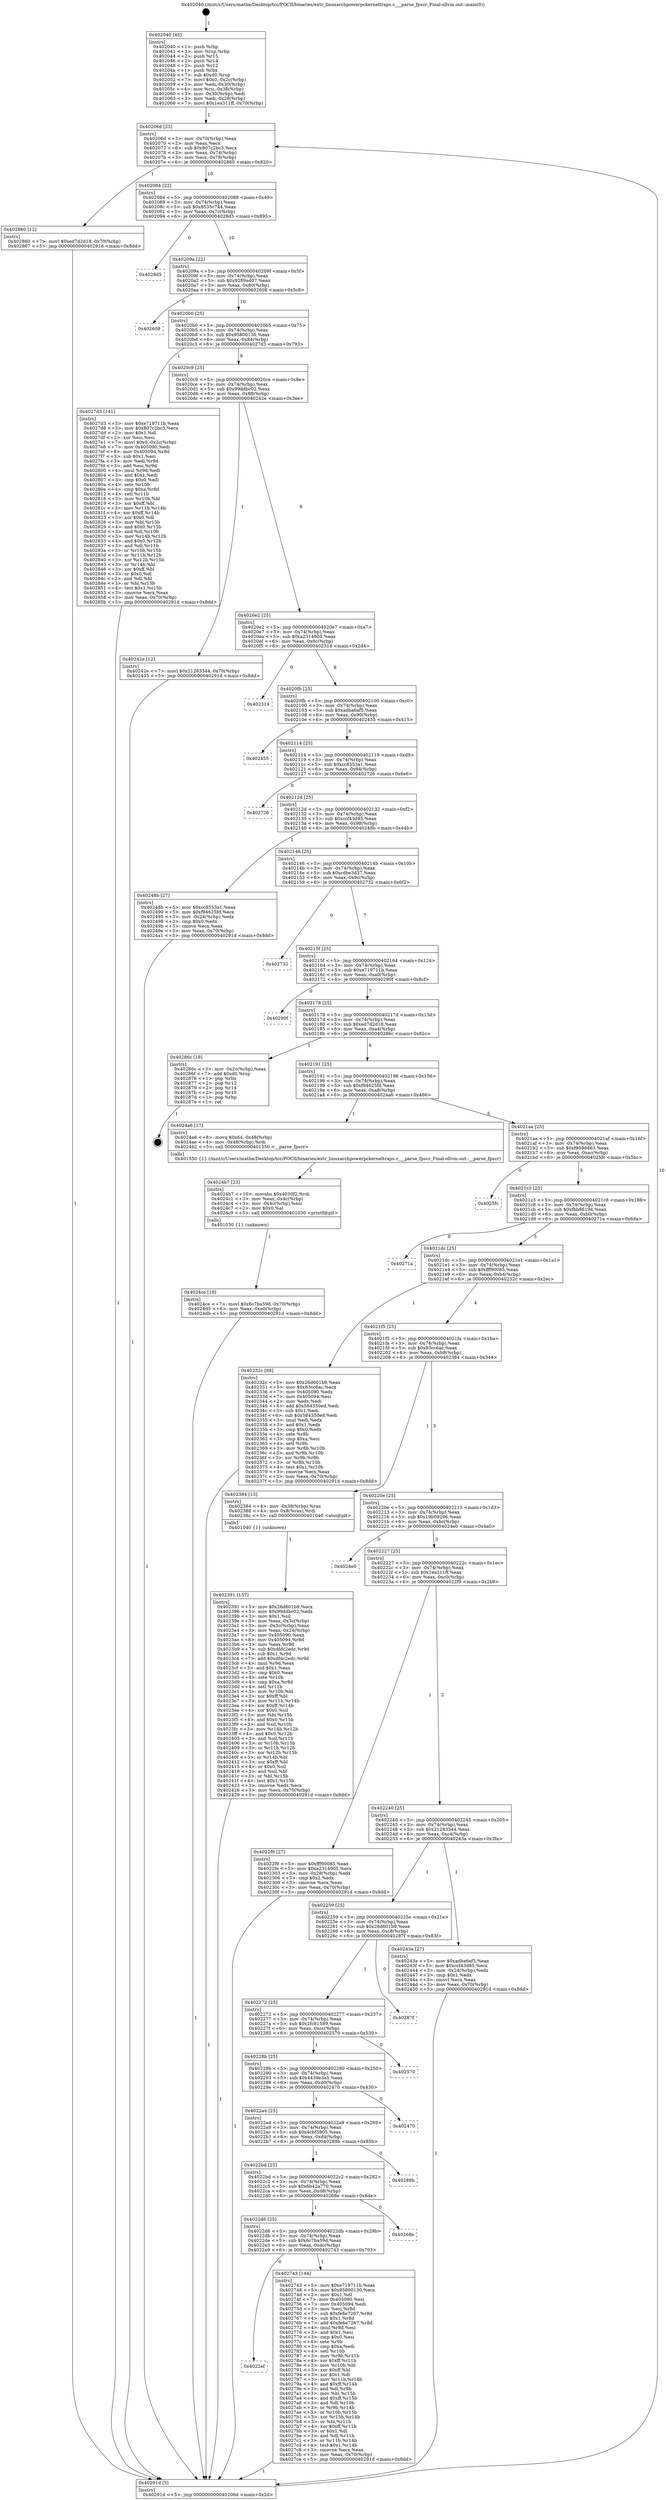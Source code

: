 digraph "0x402040" {
  label = "0x402040 (/mnt/c/Users/mathe/Desktop/tcc/POCII/binaries/extr_linuxarchpowerpckerneltraps.c___parse_fpscr_Final-ollvm.out::main(0))"
  labelloc = "t"
  node[shape=record]

  Entry [label="",width=0.3,height=0.3,shape=circle,fillcolor=black,style=filled]
  "0x40206d" [label="{
     0x40206d [23]\l
     | [instrs]\l
     &nbsp;&nbsp;0x40206d \<+3\>: mov -0x70(%rbp),%eax\l
     &nbsp;&nbsp;0x402070 \<+2\>: mov %eax,%ecx\l
     &nbsp;&nbsp;0x402072 \<+6\>: sub $0x807c2bc3,%ecx\l
     &nbsp;&nbsp;0x402078 \<+3\>: mov %eax,-0x74(%rbp)\l
     &nbsp;&nbsp;0x40207b \<+3\>: mov %ecx,-0x78(%rbp)\l
     &nbsp;&nbsp;0x40207e \<+6\>: je 0000000000402860 \<main+0x820\>\l
  }"]
  "0x402860" [label="{
     0x402860 [12]\l
     | [instrs]\l
     &nbsp;&nbsp;0x402860 \<+7\>: movl $0xed7d2d18,-0x70(%rbp)\l
     &nbsp;&nbsp;0x402867 \<+5\>: jmp 000000000040291d \<main+0x8dd\>\l
  }"]
  "0x402084" [label="{
     0x402084 [22]\l
     | [instrs]\l
     &nbsp;&nbsp;0x402084 \<+5\>: jmp 0000000000402089 \<main+0x49\>\l
     &nbsp;&nbsp;0x402089 \<+3\>: mov -0x74(%rbp),%eax\l
     &nbsp;&nbsp;0x40208c \<+5\>: sub $0x8535c744,%eax\l
     &nbsp;&nbsp;0x402091 \<+3\>: mov %eax,-0x7c(%rbp)\l
     &nbsp;&nbsp;0x402094 \<+6\>: je 00000000004028d5 \<main+0x895\>\l
  }"]
  Exit [label="",width=0.3,height=0.3,shape=circle,fillcolor=black,style=filled,peripheries=2]
  "0x4028d5" [label="{
     0x4028d5\l
  }", style=dashed]
  "0x40209a" [label="{
     0x40209a [22]\l
     | [instrs]\l
     &nbsp;&nbsp;0x40209a \<+5\>: jmp 000000000040209f \<main+0x5f\>\l
     &nbsp;&nbsp;0x40209f \<+3\>: mov -0x74(%rbp),%eax\l
     &nbsp;&nbsp;0x4020a2 \<+5\>: sub $0x9289ad07,%eax\l
     &nbsp;&nbsp;0x4020a7 \<+3\>: mov %eax,-0x80(%rbp)\l
     &nbsp;&nbsp;0x4020aa \<+6\>: je 0000000000402608 \<main+0x5c8\>\l
  }"]
  "0x4022ef" [label="{
     0x4022ef\l
  }", style=dashed]
  "0x402608" [label="{
     0x402608\l
  }", style=dashed]
  "0x4020b0" [label="{
     0x4020b0 [25]\l
     | [instrs]\l
     &nbsp;&nbsp;0x4020b0 \<+5\>: jmp 00000000004020b5 \<main+0x75\>\l
     &nbsp;&nbsp;0x4020b5 \<+3\>: mov -0x74(%rbp),%eax\l
     &nbsp;&nbsp;0x4020b8 \<+5\>: sub $0x95800130,%eax\l
     &nbsp;&nbsp;0x4020bd \<+6\>: mov %eax,-0x84(%rbp)\l
     &nbsp;&nbsp;0x4020c3 \<+6\>: je 00000000004027d3 \<main+0x793\>\l
  }"]
  "0x402743" [label="{
     0x402743 [144]\l
     | [instrs]\l
     &nbsp;&nbsp;0x402743 \<+5\>: mov $0xe719711b,%eax\l
     &nbsp;&nbsp;0x402748 \<+5\>: mov $0x95800130,%ecx\l
     &nbsp;&nbsp;0x40274d \<+2\>: mov $0x1,%dl\l
     &nbsp;&nbsp;0x40274f \<+7\>: mov 0x405090,%esi\l
     &nbsp;&nbsp;0x402756 \<+7\>: mov 0x405094,%edi\l
     &nbsp;&nbsp;0x40275d \<+3\>: mov %esi,%r8d\l
     &nbsp;&nbsp;0x402760 \<+7\>: sub $0xfe6e7267,%r8d\l
     &nbsp;&nbsp;0x402767 \<+4\>: sub $0x1,%r8d\l
     &nbsp;&nbsp;0x40276b \<+7\>: add $0xfe6e7267,%r8d\l
     &nbsp;&nbsp;0x402772 \<+4\>: imul %r8d,%esi\l
     &nbsp;&nbsp;0x402776 \<+3\>: and $0x1,%esi\l
     &nbsp;&nbsp;0x402779 \<+3\>: cmp $0x0,%esi\l
     &nbsp;&nbsp;0x40277c \<+4\>: sete %r9b\l
     &nbsp;&nbsp;0x402780 \<+3\>: cmp $0xa,%edi\l
     &nbsp;&nbsp;0x402783 \<+4\>: setl %r10b\l
     &nbsp;&nbsp;0x402787 \<+3\>: mov %r9b,%r11b\l
     &nbsp;&nbsp;0x40278a \<+4\>: xor $0xff,%r11b\l
     &nbsp;&nbsp;0x40278e \<+3\>: mov %r10b,%bl\l
     &nbsp;&nbsp;0x402791 \<+3\>: xor $0xff,%bl\l
     &nbsp;&nbsp;0x402794 \<+3\>: xor $0x1,%dl\l
     &nbsp;&nbsp;0x402797 \<+3\>: mov %r11b,%r14b\l
     &nbsp;&nbsp;0x40279a \<+4\>: and $0xff,%r14b\l
     &nbsp;&nbsp;0x40279e \<+3\>: and %dl,%r9b\l
     &nbsp;&nbsp;0x4027a1 \<+3\>: mov %bl,%r15b\l
     &nbsp;&nbsp;0x4027a4 \<+4\>: and $0xff,%r15b\l
     &nbsp;&nbsp;0x4027a8 \<+3\>: and %dl,%r10b\l
     &nbsp;&nbsp;0x4027ab \<+3\>: or %r9b,%r14b\l
     &nbsp;&nbsp;0x4027ae \<+3\>: or %r10b,%r15b\l
     &nbsp;&nbsp;0x4027b1 \<+3\>: xor %r15b,%r14b\l
     &nbsp;&nbsp;0x4027b4 \<+3\>: or %bl,%r11b\l
     &nbsp;&nbsp;0x4027b7 \<+4\>: xor $0xff,%r11b\l
     &nbsp;&nbsp;0x4027bb \<+3\>: or $0x1,%dl\l
     &nbsp;&nbsp;0x4027be \<+3\>: and %dl,%r11b\l
     &nbsp;&nbsp;0x4027c1 \<+3\>: or %r11b,%r14b\l
     &nbsp;&nbsp;0x4027c4 \<+4\>: test $0x1,%r14b\l
     &nbsp;&nbsp;0x4027c8 \<+3\>: cmovne %ecx,%eax\l
     &nbsp;&nbsp;0x4027cb \<+3\>: mov %eax,-0x70(%rbp)\l
     &nbsp;&nbsp;0x4027ce \<+5\>: jmp 000000000040291d \<main+0x8dd\>\l
  }"]
  "0x4027d3" [label="{
     0x4027d3 [141]\l
     | [instrs]\l
     &nbsp;&nbsp;0x4027d3 \<+5\>: mov $0xe719711b,%eax\l
     &nbsp;&nbsp;0x4027d8 \<+5\>: mov $0x807c2bc3,%ecx\l
     &nbsp;&nbsp;0x4027dd \<+2\>: mov $0x1,%dl\l
     &nbsp;&nbsp;0x4027df \<+2\>: xor %esi,%esi\l
     &nbsp;&nbsp;0x4027e1 \<+7\>: movl $0x0,-0x2c(%rbp)\l
     &nbsp;&nbsp;0x4027e8 \<+7\>: mov 0x405090,%edi\l
     &nbsp;&nbsp;0x4027ef \<+8\>: mov 0x405094,%r8d\l
     &nbsp;&nbsp;0x4027f7 \<+3\>: sub $0x1,%esi\l
     &nbsp;&nbsp;0x4027fa \<+3\>: mov %edi,%r9d\l
     &nbsp;&nbsp;0x4027fd \<+3\>: add %esi,%r9d\l
     &nbsp;&nbsp;0x402800 \<+4\>: imul %r9d,%edi\l
     &nbsp;&nbsp;0x402804 \<+3\>: and $0x1,%edi\l
     &nbsp;&nbsp;0x402807 \<+3\>: cmp $0x0,%edi\l
     &nbsp;&nbsp;0x40280a \<+4\>: sete %r10b\l
     &nbsp;&nbsp;0x40280e \<+4\>: cmp $0xa,%r8d\l
     &nbsp;&nbsp;0x402812 \<+4\>: setl %r11b\l
     &nbsp;&nbsp;0x402816 \<+3\>: mov %r10b,%bl\l
     &nbsp;&nbsp;0x402819 \<+3\>: xor $0xff,%bl\l
     &nbsp;&nbsp;0x40281c \<+3\>: mov %r11b,%r14b\l
     &nbsp;&nbsp;0x40281f \<+4\>: xor $0xff,%r14b\l
     &nbsp;&nbsp;0x402823 \<+3\>: xor $0x0,%dl\l
     &nbsp;&nbsp;0x402826 \<+3\>: mov %bl,%r15b\l
     &nbsp;&nbsp;0x402829 \<+4\>: and $0x0,%r15b\l
     &nbsp;&nbsp;0x40282d \<+3\>: and %dl,%r10b\l
     &nbsp;&nbsp;0x402830 \<+3\>: mov %r14b,%r12b\l
     &nbsp;&nbsp;0x402833 \<+4\>: and $0x0,%r12b\l
     &nbsp;&nbsp;0x402837 \<+3\>: and %dl,%r11b\l
     &nbsp;&nbsp;0x40283a \<+3\>: or %r10b,%r15b\l
     &nbsp;&nbsp;0x40283d \<+3\>: or %r11b,%r12b\l
     &nbsp;&nbsp;0x402840 \<+3\>: xor %r12b,%r15b\l
     &nbsp;&nbsp;0x402843 \<+3\>: or %r14b,%bl\l
     &nbsp;&nbsp;0x402846 \<+3\>: xor $0xff,%bl\l
     &nbsp;&nbsp;0x402849 \<+3\>: or $0x0,%dl\l
     &nbsp;&nbsp;0x40284c \<+2\>: and %dl,%bl\l
     &nbsp;&nbsp;0x40284e \<+3\>: or %bl,%r15b\l
     &nbsp;&nbsp;0x402851 \<+4\>: test $0x1,%r15b\l
     &nbsp;&nbsp;0x402855 \<+3\>: cmovne %ecx,%eax\l
     &nbsp;&nbsp;0x402858 \<+3\>: mov %eax,-0x70(%rbp)\l
     &nbsp;&nbsp;0x40285b \<+5\>: jmp 000000000040291d \<main+0x8dd\>\l
  }"]
  "0x4020c9" [label="{
     0x4020c9 [25]\l
     | [instrs]\l
     &nbsp;&nbsp;0x4020c9 \<+5\>: jmp 00000000004020ce \<main+0x8e\>\l
     &nbsp;&nbsp;0x4020ce \<+3\>: mov -0x74(%rbp),%eax\l
     &nbsp;&nbsp;0x4020d1 \<+5\>: sub $0x99ddbc02,%eax\l
     &nbsp;&nbsp;0x4020d6 \<+6\>: mov %eax,-0x88(%rbp)\l
     &nbsp;&nbsp;0x4020dc \<+6\>: je 000000000040242e \<main+0x3ee\>\l
  }"]
  "0x4022d6" [label="{
     0x4022d6 [25]\l
     | [instrs]\l
     &nbsp;&nbsp;0x4022d6 \<+5\>: jmp 00000000004022db \<main+0x29b\>\l
     &nbsp;&nbsp;0x4022db \<+3\>: mov -0x74(%rbp),%eax\l
     &nbsp;&nbsp;0x4022de \<+5\>: sub $0x6c7ba59d,%eax\l
     &nbsp;&nbsp;0x4022e3 \<+6\>: mov %eax,-0xdc(%rbp)\l
     &nbsp;&nbsp;0x4022e9 \<+6\>: je 0000000000402743 \<main+0x703\>\l
  }"]
  "0x40242e" [label="{
     0x40242e [12]\l
     | [instrs]\l
     &nbsp;&nbsp;0x40242e \<+7\>: movl $0x21283344,-0x70(%rbp)\l
     &nbsp;&nbsp;0x402435 \<+5\>: jmp 000000000040291d \<main+0x8dd\>\l
  }"]
  "0x4020e2" [label="{
     0x4020e2 [25]\l
     | [instrs]\l
     &nbsp;&nbsp;0x4020e2 \<+5\>: jmp 00000000004020e7 \<main+0xa7\>\l
     &nbsp;&nbsp;0x4020e7 \<+3\>: mov -0x74(%rbp),%eax\l
     &nbsp;&nbsp;0x4020ea \<+5\>: sub $0xa2314905,%eax\l
     &nbsp;&nbsp;0x4020ef \<+6\>: mov %eax,-0x8c(%rbp)\l
     &nbsp;&nbsp;0x4020f5 \<+6\>: je 0000000000402314 \<main+0x2d4\>\l
  }"]
  "0x40268e" [label="{
     0x40268e\l
  }", style=dashed]
  "0x402314" [label="{
     0x402314\l
  }", style=dashed]
  "0x4020fb" [label="{
     0x4020fb [25]\l
     | [instrs]\l
     &nbsp;&nbsp;0x4020fb \<+5\>: jmp 0000000000402100 \<main+0xc0\>\l
     &nbsp;&nbsp;0x402100 \<+3\>: mov -0x74(%rbp),%eax\l
     &nbsp;&nbsp;0x402103 \<+5\>: sub $0xadba6af5,%eax\l
     &nbsp;&nbsp;0x402108 \<+6\>: mov %eax,-0x90(%rbp)\l
     &nbsp;&nbsp;0x40210e \<+6\>: je 0000000000402455 \<main+0x415\>\l
  }"]
  "0x4022bd" [label="{
     0x4022bd [25]\l
     | [instrs]\l
     &nbsp;&nbsp;0x4022bd \<+5\>: jmp 00000000004022c2 \<main+0x282\>\l
     &nbsp;&nbsp;0x4022c2 \<+3\>: mov -0x74(%rbp),%eax\l
     &nbsp;&nbsp;0x4022c5 \<+5\>: sub $0x6b42a770,%eax\l
     &nbsp;&nbsp;0x4022ca \<+6\>: mov %eax,-0xd8(%rbp)\l
     &nbsp;&nbsp;0x4022d0 \<+6\>: je 000000000040268e \<main+0x64e\>\l
  }"]
  "0x402455" [label="{
     0x402455\l
  }", style=dashed]
  "0x402114" [label="{
     0x402114 [25]\l
     | [instrs]\l
     &nbsp;&nbsp;0x402114 \<+5\>: jmp 0000000000402119 \<main+0xd9\>\l
     &nbsp;&nbsp;0x402119 \<+3\>: mov -0x74(%rbp),%eax\l
     &nbsp;&nbsp;0x40211c \<+5\>: sub $0xcc8553a1,%eax\l
     &nbsp;&nbsp;0x402121 \<+6\>: mov %eax,-0x94(%rbp)\l
     &nbsp;&nbsp;0x402127 \<+6\>: je 0000000000402726 \<main+0x6e6\>\l
  }"]
  "0x40289b" [label="{
     0x40289b\l
  }", style=dashed]
  "0x402726" [label="{
     0x402726\l
  }", style=dashed]
  "0x40212d" [label="{
     0x40212d [25]\l
     | [instrs]\l
     &nbsp;&nbsp;0x40212d \<+5\>: jmp 0000000000402132 \<main+0xf2\>\l
     &nbsp;&nbsp;0x402132 \<+3\>: mov -0x74(%rbp),%eax\l
     &nbsp;&nbsp;0x402135 \<+5\>: sub $0xccf43d85,%eax\l
     &nbsp;&nbsp;0x40213a \<+6\>: mov %eax,-0x98(%rbp)\l
     &nbsp;&nbsp;0x402140 \<+6\>: je 000000000040248b \<main+0x44b\>\l
  }"]
  "0x4022a4" [label="{
     0x4022a4 [25]\l
     | [instrs]\l
     &nbsp;&nbsp;0x4022a4 \<+5\>: jmp 00000000004022a9 \<main+0x269\>\l
     &nbsp;&nbsp;0x4022a9 \<+3\>: mov -0x74(%rbp),%eax\l
     &nbsp;&nbsp;0x4022ac \<+5\>: sub $0x4cbf3805,%eax\l
     &nbsp;&nbsp;0x4022b1 \<+6\>: mov %eax,-0xd4(%rbp)\l
     &nbsp;&nbsp;0x4022b7 \<+6\>: je 000000000040289b \<main+0x85b\>\l
  }"]
  "0x40248b" [label="{
     0x40248b [27]\l
     | [instrs]\l
     &nbsp;&nbsp;0x40248b \<+5\>: mov $0xcc8553a1,%eax\l
     &nbsp;&nbsp;0x402490 \<+5\>: mov $0xf94625fd,%ecx\l
     &nbsp;&nbsp;0x402495 \<+3\>: mov -0x24(%rbp),%edx\l
     &nbsp;&nbsp;0x402498 \<+3\>: cmp $0x0,%edx\l
     &nbsp;&nbsp;0x40249b \<+3\>: cmove %ecx,%eax\l
     &nbsp;&nbsp;0x40249e \<+3\>: mov %eax,-0x70(%rbp)\l
     &nbsp;&nbsp;0x4024a1 \<+5\>: jmp 000000000040291d \<main+0x8dd\>\l
  }"]
  "0x402146" [label="{
     0x402146 [25]\l
     | [instrs]\l
     &nbsp;&nbsp;0x402146 \<+5\>: jmp 000000000040214b \<main+0x10b\>\l
     &nbsp;&nbsp;0x40214b \<+3\>: mov -0x74(%rbp),%eax\l
     &nbsp;&nbsp;0x40214e \<+5\>: sub $0xcdbe3d37,%eax\l
     &nbsp;&nbsp;0x402153 \<+6\>: mov %eax,-0x9c(%rbp)\l
     &nbsp;&nbsp;0x402159 \<+6\>: je 0000000000402732 \<main+0x6f2\>\l
  }"]
  "0x402470" [label="{
     0x402470\l
  }", style=dashed]
  "0x402732" [label="{
     0x402732\l
  }", style=dashed]
  "0x40215f" [label="{
     0x40215f [25]\l
     | [instrs]\l
     &nbsp;&nbsp;0x40215f \<+5\>: jmp 0000000000402164 \<main+0x124\>\l
     &nbsp;&nbsp;0x402164 \<+3\>: mov -0x74(%rbp),%eax\l
     &nbsp;&nbsp;0x402167 \<+5\>: sub $0xe719711b,%eax\l
     &nbsp;&nbsp;0x40216c \<+6\>: mov %eax,-0xa0(%rbp)\l
     &nbsp;&nbsp;0x402172 \<+6\>: je 000000000040290f \<main+0x8cf\>\l
  }"]
  "0x40228b" [label="{
     0x40228b [25]\l
     | [instrs]\l
     &nbsp;&nbsp;0x40228b \<+5\>: jmp 0000000000402290 \<main+0x250\>\l
     &nbsp;&nbsp;0x402290 \<+3\>: mov -0x74(%rbp),%eax\l
     &nbsp;&nbsp;0x402293 \<+5\>: sub $0x4439e3a5,%eax\l
     &nbsp;&nbsp;0x402298 \<+6\>: mov %eax,-0xd0(%rbp)\l
     &nbsp;&nbsp;0x40229e \<+6\>: je 0000000000402470 \<main+0x430\>\l
  }"]
  "0x40290f" [label="{
     0x40290f\l
  }", style=dashed]
  "0x402178" [label="{
     0x402178 [25]\l
     | [instrs]\l
     &nbsp;&nbsp;0x402178 \<+5\>: jmp 000000000040217d \<main+0x13d\>\l
     &nbsp;&nbsp;0x40217d \<+3\>: mov -0x74(%rbp),%eax\l
     &nbsp;&nbsp;0x402180 \<+5\>: sub $0xed7d2d18,%eax\l
     &nbsp;&nbsp;0x402185 \<+6\>: mov %eax,-0xa4(%rbp)\l
     &nbsp;&nbsp;0x40218b \<+6\>: je 000000000040286c \<main+0x82c\>\l
  }"]
  "0x402570" [label="{
     0x402570\l
  }", style=dashed]
  "0x40286c" [label="{
     0x40286c [19]\l
     | [instrs]\l
     &nbsp;&nbsp;0x40286c \<+3\>: mov -0x2c(%rbp),%eax\l
     &nbsp;&nbsp;0x40286f \<+7\>: add $0xd0,%rsp\l
     &nbsp;&nbsp;0x402876 \<+1\>: pop %rbx\l
     &nbsp;&nbsp;0x402877 \<+2\>: pop %r12\l
     &nbsp;&nbsp;0x402879 \<+2\>: pop %r14\l
     &nbsp;&nbsp;0x40287b \<+2\>: pop %r15\l
     &nbsp;&nbsp;0x40287d \<+1\>: pop %rbp\l
     &nbsp;&nbsp;0x40287e \<+1\>: ret\l
  }"]
  "0x402191" [label="{
     0x402191 [25]\l
     | [instrs]\l
     &nbsp;&nbsp;0x402191 \<+5\>: jmp 0000000000402196 \<main+0x156\>\l
     &nbsp;&nbsp;0x402196 \<+3\>: mov -0x74(%rbp),%eax\l
     &nbsp;&nbsp;0x402199 \<+5\>: sub $0xf94625fd,%eax\l
     &nbsp;&nbsp;0x40219e \<+6\>: mov %eax,-0xa8(%rbp)\l
     &nbsp;&nbsp;0x4021a4 \<+6\>: je 00000000004024a6 \<main+0x466\>\l
  }"]
  "0x402272" [label="{
     0x402272 [25]\l
     | [instrs]\l
     &nbsp;&nbsp;0x402272 \<+5\>: jmp 0000000000402277 \<main+0x237\>\l
     &nbsp;&nbsp;0x402277 \<+3\>: mov -0x74(%rbp),%eax\l
     &nbsp;&nbsp;0x40227a \<+5\>: sub $0x2fc81589,%eax\l
     &nbsp;&nbsp;0x40227f \<+6\>: mov %eax,-0xcc(%rbp)\l
     &nbsp;&nbsp;0x402285 \<+6\>: je 0000000000402570 \<main+0x530\>\l
  }"]
  "0x4024a6" [label="{
     0x4024a6 [17]\l
     | [instrs]\l
     &nbsp;&nbsp;0x4024a6 \<+8\>: movq $0x64,-0x48(%rbp)\l
     &nbsp;&nbsp;0x4024ae \<+4\>: mov -0x48(%rbp),%rdi\l
     &nbsp;&nbsp;0x4024b2 \<+5\>: call 0000000000401550 \<__parse_fpscr\>\l
     | [calls]\l
     &nbsp;&nbsp;0x401550 \{1\} (/mnt/c/Users/mathe/Desktop/tcc/POCII/binaries/extr_linuxarchpowerpckerneltraps.c___parse_fpscr_Final-ollvm.out::__parse_fpscr)\l
  }"]
  "0x4021aa" [label="{
     0x4021aa [25]\l
     | [instrs]\l
     &nbsp;&nbsp;0x4021aa \<+5\>: jmp 00000000004021af \<main+0x16f\>\l
     &nbsp;&nbsp;0x4021af \<+3\>: mov -0x74(%rbp),%eax\l
     &nbsp;&nbsp;0x4021b2 \<+5\>: sub $0xf9598463,%eax\l
     &nbsp;&nbsp;0x4021b7 \<+6\>: mov %eax,-0xac(%rbp)\l
     &nbsp;&nbsp;0x4021bd \<+6\>: je 00000000004025fc \<main+0x5bc\>\l
  }"]
  "0x40287f" [label="{
     0x40287f\l
  }", style=dashed]
  "0x4025fc" [label="{
     0x4025fc\l
  }", style=dashed]
  "0x4021c3" [label="{
     0x4021c3 [25]\l
     | [instrs]\l
     &nbsp;&nbsp;0x4021c3 \<+5\>: jmp 00000000004021c8 \<main+0x188\>\l
     &nbsp;&nbsp;0x4021c8 \<+3\>: mov -0x74(%rbp),%eax\l
     &nbsp;&nbsp;0x4021cb \<+5\>: sub $0xfbb86194,%eax\l
     &nbsp;&nbsp;0x4021d0 \<+6\>: mov %eax,-0xb0(%rbp)\l
     &nbsp;&nbsp;0x4021d6 \<+6\>: je 000000000040271a \<main+0x6da\>\l
  }"]
  "0x4024ce" [label="{
     0x4024ce [18]\l
     | [instrs]\l
     &nbsp;&nbsp;0x4024ce \<+7\>: movl $0x6c7ba59d,-0x70(%rbp)\l
     &nbsp;&nbsp;0x4024d5 \<+6\>: mov %eax,-0xe0(%rbp)\l
     &nbsp;&nbsp;0x4024db \<+5\>: jmp 000000000040291d \<main+0x8dd\>\l
  }"]
  "0x40271a" [label="{
     0x40271a\l
  }", style=dashed]
  "0x4021dc" [label="{
     0x4021dc [25]\l
     | [instrs]\l
     &nbsp;&nbsp;0x4021dc \<+5\>: jmp 00000000004021e1 \<main+0x1a1\>\l
     &nbsp;&nbsp;0x4021e1 \<+3\>: mov -0x74(%rbp),%eax\l
     &nbsp;&nbsp;0x4021e4 \<+5\>: sub $0xfff90085,%eax\l
     &nbsp;&nbsp;0x4021e9 \<+6\>: mov %eax,-0xb4(%rbp)\l
     &nbsp;&nbsp;0x4021ef \<+6\>: je 000000000040232c \<main+0x2ec\>\l
  }"]
  "0x4024b7" [label="{
     0x4024b7 [23]\l
     | [instrs]\l
     &nbsp;&nbsp;0x4024b7 \<+10\>: movabs $0x4030f2,%rdi\l
     &nbsp;&nbsp;0x4024c1 \<+3\>: mov %eax,-0x4c(%rbp)\l
     &nbsp;&nbsp;0x4024c4 \<+3\>: mov -0x4c(%rbp),%esi\l
     &nbsp;&nbsp;0x4024c7 \<+2\>: mov $0x0,%al\l
     &nbsp;&nbsp;0x4024c9 \<+5\>: call 0000000000401030 \<printf@plt\>\l
     | [calls]\l
     &nbsp;&nbsp;0x401030 \{1\} (unknown)\l
  }"]
  "0x40232c" [label="{
     0x40232c [88]\l
     | [instrs]\l
     &nbsp;&nbsp;0x40232c \<+5\>: mov $0x26d601b9,%eax\l
     &nbsp;&nbsp;0x402331 \<+5\>: mov $0x83cc6ac,%ecx\l
     &nbsp;&nbsp;0x402336 \<+7\>: mov 0x405090,%edx\l
     &nbsp;&nbsp;0x40233d \<+7\>: mov 0x405094,%esi\l
     &nbsp;&nbsp;0x402344 \<+2\>: mov %edx,%edi\l
     &nbsp;&nbsp;0x402346 \<+6\>: add $0x584350ed,%edi\l
     &nbsp;&nbsp;0x40234c \<+3\>: sub $0x1,%edi\l
     &nbsp;&nbsp;0x40234f \<+6\>: sub $0x584350ed,%edi\l
     &nbsp;&nbsp;0x402355 \<+3\>: imul %edi,%edx\l
     &nbsp;&nbsp;0x402358 \<+3\>: and $0x1,%edx\l
     &nbsp;&nbsp;0x40235b \<+3\>: cmp $0x0,%edx\l
     &nbsp;&nbsp;0x40235e \<+4\>: sete %r8b\l
     &nbsp;&nbsp;0x402362 \<+3\>: cmp $0xa,%esi\l
     &nbsp;&nbsp;0x402365 \<+4\>: setl %r9b\l
     &nbsp;&nbsp;0x402369 \<+3\>: mov %r8b,%r10b\l
     &nbsp;&nbsp;0x40236c \<+3\>: and %r9b,%r10b\l
     &nbsp;&nbsp;0x40236f \<+3\>: xor %r9b,%r8b\l
     &nbsp;&nbsp;0x402372 \<+3\>: or %r8b,%r10b\l
     &nbsp;&nbsp;0x402375 \<+4\>: test $0x1,%r10b\l
     &nbsp;&nbsp;0x402379 \<+3\>: cmovne %ecx,%eax\l
     &nbsp;&nbsp;0x40237c \<+3\>: mov %eax,-0x70(%rbp)\l
     &nbsp;&nbsp;0x40237f \<+5\>: jmp 000000000040291d \<main+0x8dd\>\l
  }"]
  "0x4021f5" [label="{
     0x4021f5 [25]\l
     | [instrs]\l
     &nbsp;&nbsp;0x4021f5 \<+5\>: jmp 00000000004021fa \<main+0x1ba\>\l
     &nbsp;&nbsp;0x4021fa \<+3\>: mov -0x74(%rbp),%eax\l
     &nbsp;&nbsp;0x4021fd \<+5\>: sub $0x83cc6ac,%eax\l
     &nbsp;&nbsp;0x402202 \<+6\>: mov %eax,-0xb8(%rbp)\l
     &nbsp;&nbsp;0x402208 \<+6\>: je 0000000000402384 \<main+0x344\>\l
  }"]
  "0x402259" [label="{
     0x402259 [25]\l
     | [instrs]\l
     &nbsp;&nbsp;0x402259 \<+5\>: jmp 000000000040225e \<main+0x21e\>\l
     &nbsp;&nbsp;0x40225e \<+3\>: mov -0x74(%rbp),%eax\l
     &nbsp;&nbsp;0x402261 \<+5\>: sub $0x26d601b9,%eax\l
     &nbsp;&nbsp;0x402266 \<+6\>: mov %eax,-0xc8(%rbp)\l
     &nbsp;&nbsp;0x40226c \<+6\>: je 000000000040287f \<main+0x83f\>\l
  }"]
  "0x402384" [label="{
     0x402384 [13]\l
     | [instrs]\l
     &nbsp;&nbsp;0x402384 \<+4\>: mov -0x38(%rbp),%rax\l
     &nbsp;&nbsp;0x402388 \<+4\>: mov 0x8(%rax),%rdi\l
     &nbsp;&nbsp;0x40238c \<+5\>: call 0000000000401040 \<atoi@plt\>\l
     | [calls]\l
     &nbsp;&nbsp;0x401040 \{1\} (unknown)\l
  }"]
  "0x40220e" [label="{
     0x40220e [25]\l
     | [instrs]\l
     &nbsp;&nbsp;0x40220e \<+5\>: jmp 0000000000402213 \<main+0x1d3\>\l
     &nbsp;&nbsp;0x402213 \<+3\>: mov -0x74(%rbp),%eax\l
     &nbsp;&nbsp;0x402216 \<+5\>: sub $0x19b09296,%eax\l
     &nbsp;&nbsp;0x40221b \<+6\>: mov %eax,-0xbc(%rbp)\l
     &nbsp;&nbsp;0x402221 \<+6\>: je 00000000004024e0 \<main+0x4a0\>\l
  }"]
  "0x40243a" [label="{
     0x40243a [27]\l
     | [instrs]\l
     &nbsp;&nbsp;0x40243a \<+5\>: mov $0xadba6af5,%eax\l
     &nbsp;&nbsp;0x40243f \<+5\>: mov $0xccf43d85,%ecx\l
     &nbsp;&nbsp;0x402444 \<+3\>: mov -0x24(%rbp),%edx\l
     &nbsp;&nbsp;0x402447 \<+3\>: cmp $0x1,%edx\l
     &nbsp;&nbsp;0x40244a \<+3\>: cmovl %ecx,%eax\l
     &nbsp;&nbsp;0x40244d \<+3\>: mov %eax,-0x70(%rbp)\l
     &nbsp;&nbsp;0x402450 \<+5\>: jmp 000000000040291d \<main+0x8dd\>\l
  }"]
  "0x4024e0" [label="{
     0x4024e0\l
  }", style=dashed]
  "0x402227" [label="{
     0x402227 [25]\l
     | [instrs]\l
     &nbsp;&nbsp;0x402227 \<+5\>: jmp 000000000040222c \<main+0x1ec\>\l
     &nbsp;&nbsp;0x40222c \<+3\>: mov -0x74(%rbp),%eax\l
     &nbsp;&nbsp;0x40222f \<+5\>: sub $0x1ea311ff,%eax\l
     &nbsp;&nbsp;0x402234 \<+6\>: mov %eax,-0xc0(%rbp)\l
     &nbsp;&nbsp;0x40223a \<+6\>: je 00000000004022f9 \<main+0x2b9\>\l
  }"]
  "0x402391" [label="{
     0x402391 [157]\l
     | [instrs]\l
     &nbsp;&nbsp;0x402391 \<+5\>: mov $0x26d601b9,%ecx\l
     &nbsp;&nbsp;0x402396 \<+5\>: mov $0x99ddbc02,%edx\l
     &nbsp;&nbsp;0x40239b \<+3\>: mov $0x1,%sil\l
     &nbsp;&nbsp;0x40239e \<+3\>: mov %eax,-0x3c(%rbp)\l
     &nbsp;&nbsp;0x4023a1 \<+3\>: mov -0x3c(%rbp),%eax\l
     &nbsp;&nbsp;0x4023a4 \<+3\>: mov %eax,-0x24(%rbp)\l
     &nbsp;&nbsp;0x4023a7 \<+7\>: mov 0x405090,%eax\l
     &nbsp;&nbsp;0x4023ae \<+8\>: mov 0x405094,%r8d\l
     &nbsp;&nbsp;0x4023b6 \<+3\>: mov %eax,%r9d\l
     &nbsp;&nbsp;0x4023b9 \<+7\>: sub $0xdfdc2edc,%r9d\l
     &nbsp;&nbsp;0x4023c0 \<+4\>: sub $0x1,%r9d\l
     &nbsp;&nbsp;0x4023c4 \<+7\>: add $0xdfdc2edc,%r9d\l
     &nbsp;&nbsp;0x4023cb \<+4\>: imul %r9d,%eax\l
     &nbsp;&nbsp;0x4023cf \<+3\>: and $0x1,%eax\l
     &nbsp;&nbsp;0x4023d2 \<+3\>: cmp $0x0,%eax\l
     &nbsp;&nbsp;0x4023d5 \<+4\>: sete %r10b\l
     &nbsp;&nbsp;0x4023d9 \<+4\>: cmp $0xa,%r8d\l
     &nbsp;&nbsp;0x4023dd \<+4\>: setl %r11b\l
     &nbsp;&nbsp;0x4023e1 \<+3\>: mov %r10b,%bl\l
     &nbsp;&nbsp;0x4023e4 \<+3\>: xor $0xff,%bl\l
     &nbsp;&nbsp;0x4023e7 \<+3\>: mov %r11b,%r14b\l
     &nbsp;&nbsp;0x4023ea \<+4\>: xor $0xff,%r14b\l
     &nbsp;&nbsp;0x4023ee \<+4\>: xor $0x0,%sil\l
     &nbsp;&nbsp;0x4023f2 \<+3\>: mov %bl,%r15b\l
     &nbsp;&nbsp;0x4023f5 \<+4\>: and $0x0,%r15b\l
     &nbsp;&nbsp;0x4023f9 \<+3\>: and %sil,%r10b\l
     &nbsp;&nbsp;0x4023fc \<+3\>: mov %r14b,%r12b\l
     &nbsp;&nbsp;0x4023ff \<+4\>: and $0x0,%r12b\l
     &nbsp;&nbsp;0x402403 \<+3\>: and %sil,%r11b\l
     &nbsp;&nbsp;0x402406 \<+3\>: or %r10b,%r15b\l
     &nbsp;&nbsp;0x402409 \<+3\>: or %r11b,%r12b\l
     &nbsp;&nbsp;0x40240c \<+3\>: xor %r12b,%r15b\l
     &nbsp;&nbsp;0x40240f \<+3\>: or %r14b,%bl\l
     &nbsp;&nbsp;0x402412 \<+3\>: xor $0xff,%bl\l
     &nbsp;&nbsp;0x402415 \<+4\>: or $0x0,%sil\l
     &nbsp;&nbsp;0x402419 \<+3\>: and %sil,%bl\l
     &nbsp;&nbsp;0x40241c \<+3\>: or %bl,%r15b\l
     &nbsp;&nbsp;0x40241f \<+4\>: test $0x1,%r15b\l
     &nbsp;&nbsp;0x402423 \<+3\>: cmovne %edx,%ecx\l
     &nbsp;&nbsp;0x402426 \<+3\>: mov %ecx,-0x70(%rbp)\l
     &nbsp;&nbsp;0x402429 \<+5\>: jmp 000000000040291d \<main+0x8dd\>\l
  }"]
  "0x4022f9" [label="{
     0x4022f9 [27]\l
     | [instrs]\l
     &nbsp;&nbsp;0x4022f9 \<+5\>: mov $0xfff90085,%eax\l
     &nbsp;&nbsp;0x4022fe \<+5\>: mov $0xa2314905,%ecx\l
     &nbsp;&nbsp;0x402303 \<+3\>: mov -0x28(%rbp),%edx\l
     &nbsp;&nbsp;0x402306 \<+3\>: cmp $0x2,%edx\l
     &nbsp;&nbsp;0x402309 \<+3\>: cmovne %ecx,%eax\l
     &nbsp;&nbsp;0x40230c \<+3\>: mov %eax,-0x70(%rbp)\l
     &nbsp;&nbsp;0x40230f \<+5\>: jmp 000000000040291d \<main+0x8dd\>\l
  }"]
  "0x402240" [label="{
     0x402240 [25]\l
     | [instrs]\l
     &nbsp;&nbsp;0x402240 \<+5\>: jmp 0000000000402245 \<main+0x205\>\l
     &nbsp;&nbsp;0x402245 \<+3\>: mov -0x74(%rbp),%eax\l
     &nbsp;&nbsp;0x402248 \<+5\>: sub $0x21283344,%eax\l
     &nbsp;&nbsp;0x40224d \<+6\>: mov %eax,-0xc4(%rbp)\l
     &nbsp;&nbsp;0x402253 \<+6\>: je 000000000040243a \<main+0x3fa\>\l
  }"]
  "0x40291d" [label="{
     0x40291d [5]\l
     | [instrs]\l
     &nbsp;&nbsp;0x40291d \<+5\>: jmp 000000000040206d \<main+0x2d\>\l
  }"]
  "0x402040" [label="{
     0x402040 [45]\l
     | [instrs]\l
     &nbsp;&nbsp;0x402040 \<+1\>: push %rbp\l
     &nbsp;&nbsp;0x402041 \<+3\>: mov %rsp,%rbp\l
     &nbsp;&nbsp;0x402044 \<+2\>: push %r15\l
     &nbsp;&nbsp;0x402046 \<+2\>: push %r14\l
     &nbsp;&nbsp;0x402048 \<+2\>: push %r12\l
     &nbsp;&nbsp;0x40204a \<+1\>: push %rbx\l
     &nbsp;&nbsp;0x40204b \<+7\>: sub $0xd0,%rsp\l
     &nbsp;&nbsp;0x402052 \<+7\>: movl $0x0,-0x2c(%rbp)\l
     &nbsp;&nbsp;0x402059 \<+3\>: mov %edi,-0x30(%rbp)\l
     &nbsp;&nbsp;0x40205c \<+4\>: mov %rsi,-0x38(%rbp)\l
     &nbsp;&nbsp;0x402060 \<+3\>: mov -0x30(%rbp),%edi\l
     &nbsp;&nbsp;0x402063 \<+3\>: mov %edi,-0x28(%rbp)\l
     &nbsp;&nbsp;0x402066 \<+7\>: movl $0x1ea311ff,-0x70(%rbp)\l
  }"]
  Entry -> "0x402040" [label=" 1"]
  "0x40206d" -> "0x402860" [label=" 1"]
  "0x40206d" -> "0x402084" [label=" 10"]
  "0x40286c" -> Exit [label=" 1"]
  "0x402084" -> "0x4028d5" [label=" 0"]
  "0x402084" -> "0x40209a" [label=" 10"]
  "0x402860" -> "0x40291d" [label=" 1"]
  "0x40209a" -> "0x402608" [label=" 0"]
  "0x40209a" -> "0x4020b0" [label=" 10"]
  "0x4027d3" -> "0x40291d" [label=" 1"]
  "0x4020b0" -> "0x4027d3" [label=" 1"]
  "0x4020b0" -> "0x4020c9" [label=" 9"]
  "0x402743" -> "0x40291d" [label=" 1"]
  "0x4020c9" -> "0x40242e" [label=" 1"]
  "0x4020c9" -> "0x4020e2" [label=" 8"]
  "0x4022d6" -> "0x402743" [label=" 1"]
  "0x4020e2" -> "0x402314" [label=" 0"]
  "0x4020e2" -> "0x4020fb" [label=" 8"]
  "0x4022d6" -> "0x4022ef" [label=" 0"]
  "0x4020fb" -> "0x402455" [label=" 0"]
  "0x4020fb" -> "0x402114" [label=" 8"]
  "0x4022bd" -> "0x40268e" [label=" 0"]
  "0x402114" -> "0x402726" [label=" 0"]
  "0x402114" -> "0x40212d" [label=" 8"]
  "0x4022bd" -> "0x4022d6" [label=" 1"]
  "0x40212d" -> "0x40248b" [label=" 1"]
  "0x40212d" -> "0x402146" [label=" 7"]
  "0x4022a4" -> "0x40289b" [label=" 0"]
  "0x402146" -> "0x402732" [label=" 0"]
  "0x402146" -> "0x40215f" [label=" 7"]
  "0x4022a4" -> "0x4022bd" [label=" 1"]
  "0x40215f" -> "0x40290f" [label=" 0"]
  "0x40215f" -> "0x402178" [label=" 7"]
  "0x40228b" -> "0x402470" [label=" 0"]
  "0x402178" -> "0x40286c" [label=" 1"]
  "0x402178" -> "0x402191" [label=" 6"]
  "0x40228b" -> "0x4022a4" [label=" 1"]
  "0x402191" -> "0x4024a6" [label=" 1"]
  "0x402191" -> "0x4021aa" [label=" 5"]
  "0x402272" -> "0x402570" [label=" 0"]
  "0x4021aa" -> "0x4025fc" [label=" 0"]
  "0x4021aa" -> "0x4021c3" [label=" 5"]
  "0x402272" -> "0x40228b" [label=" 1"]
  "0x4021c3" -> "0x40271a" [label=" 0"]
  "0x4021c3" -> "0x4021dc" [label=" 5"]
  "0x402259" -> "0x40287f" [label=" 0"]
  "0x4021dc" -> "0x40232c" [label=" 1"]
  "0x4021dc" -> "0x4021f5" [label=" 4"]
  "0x402259" -> "0x402272" [label=" 1"]
  "0x4021f5" -> "0x402384" [label=" 1"]
  "0x4021f5" -> "0x40220e" [label=" 3"]
  "0x4024ce" -> "0x40291d" [label=" 1"]
  "0x40220e" -> "0x4024e0" [label=" 0"]
  "0x40220e" -> "0x402227" [label=" 3"]
  "0x4024b7" -> "0x4024ce" [label=" 1"]
  "0x402227" -> "0x4022f9" [label=" 1"]
  "0x402227" -> "0x402240" [label=" 2"]
  "0x4022f9" -> "0x40291d" [label=" 1"]
  "0x402040" -> "0x40206d" [label=" 1"]
  "0x40291d" -> "0x40206d" [label=" 10"]
  "0x40232c" -> "0x40291d" [label=" 1"]
  "0x402384" -> "0x402391" [label=" 1"]
  "0x402391" -> "0x40291d" [label=" 1"]
  "0x40242e" -> "0x40291d" [label=" 1"]
  "0x4024a6" -> "0x4024b7" [label=" 1"]
  "0x402240" -> "0x40243a" [label=" 1"]
  "0x402240" -> "0x402259" [label=" 1"]
  "0x40243a" -> "0x40291d" [label=" 1"]
  "0x40248b" -> "0x40291d" [label=" 1"]
}
